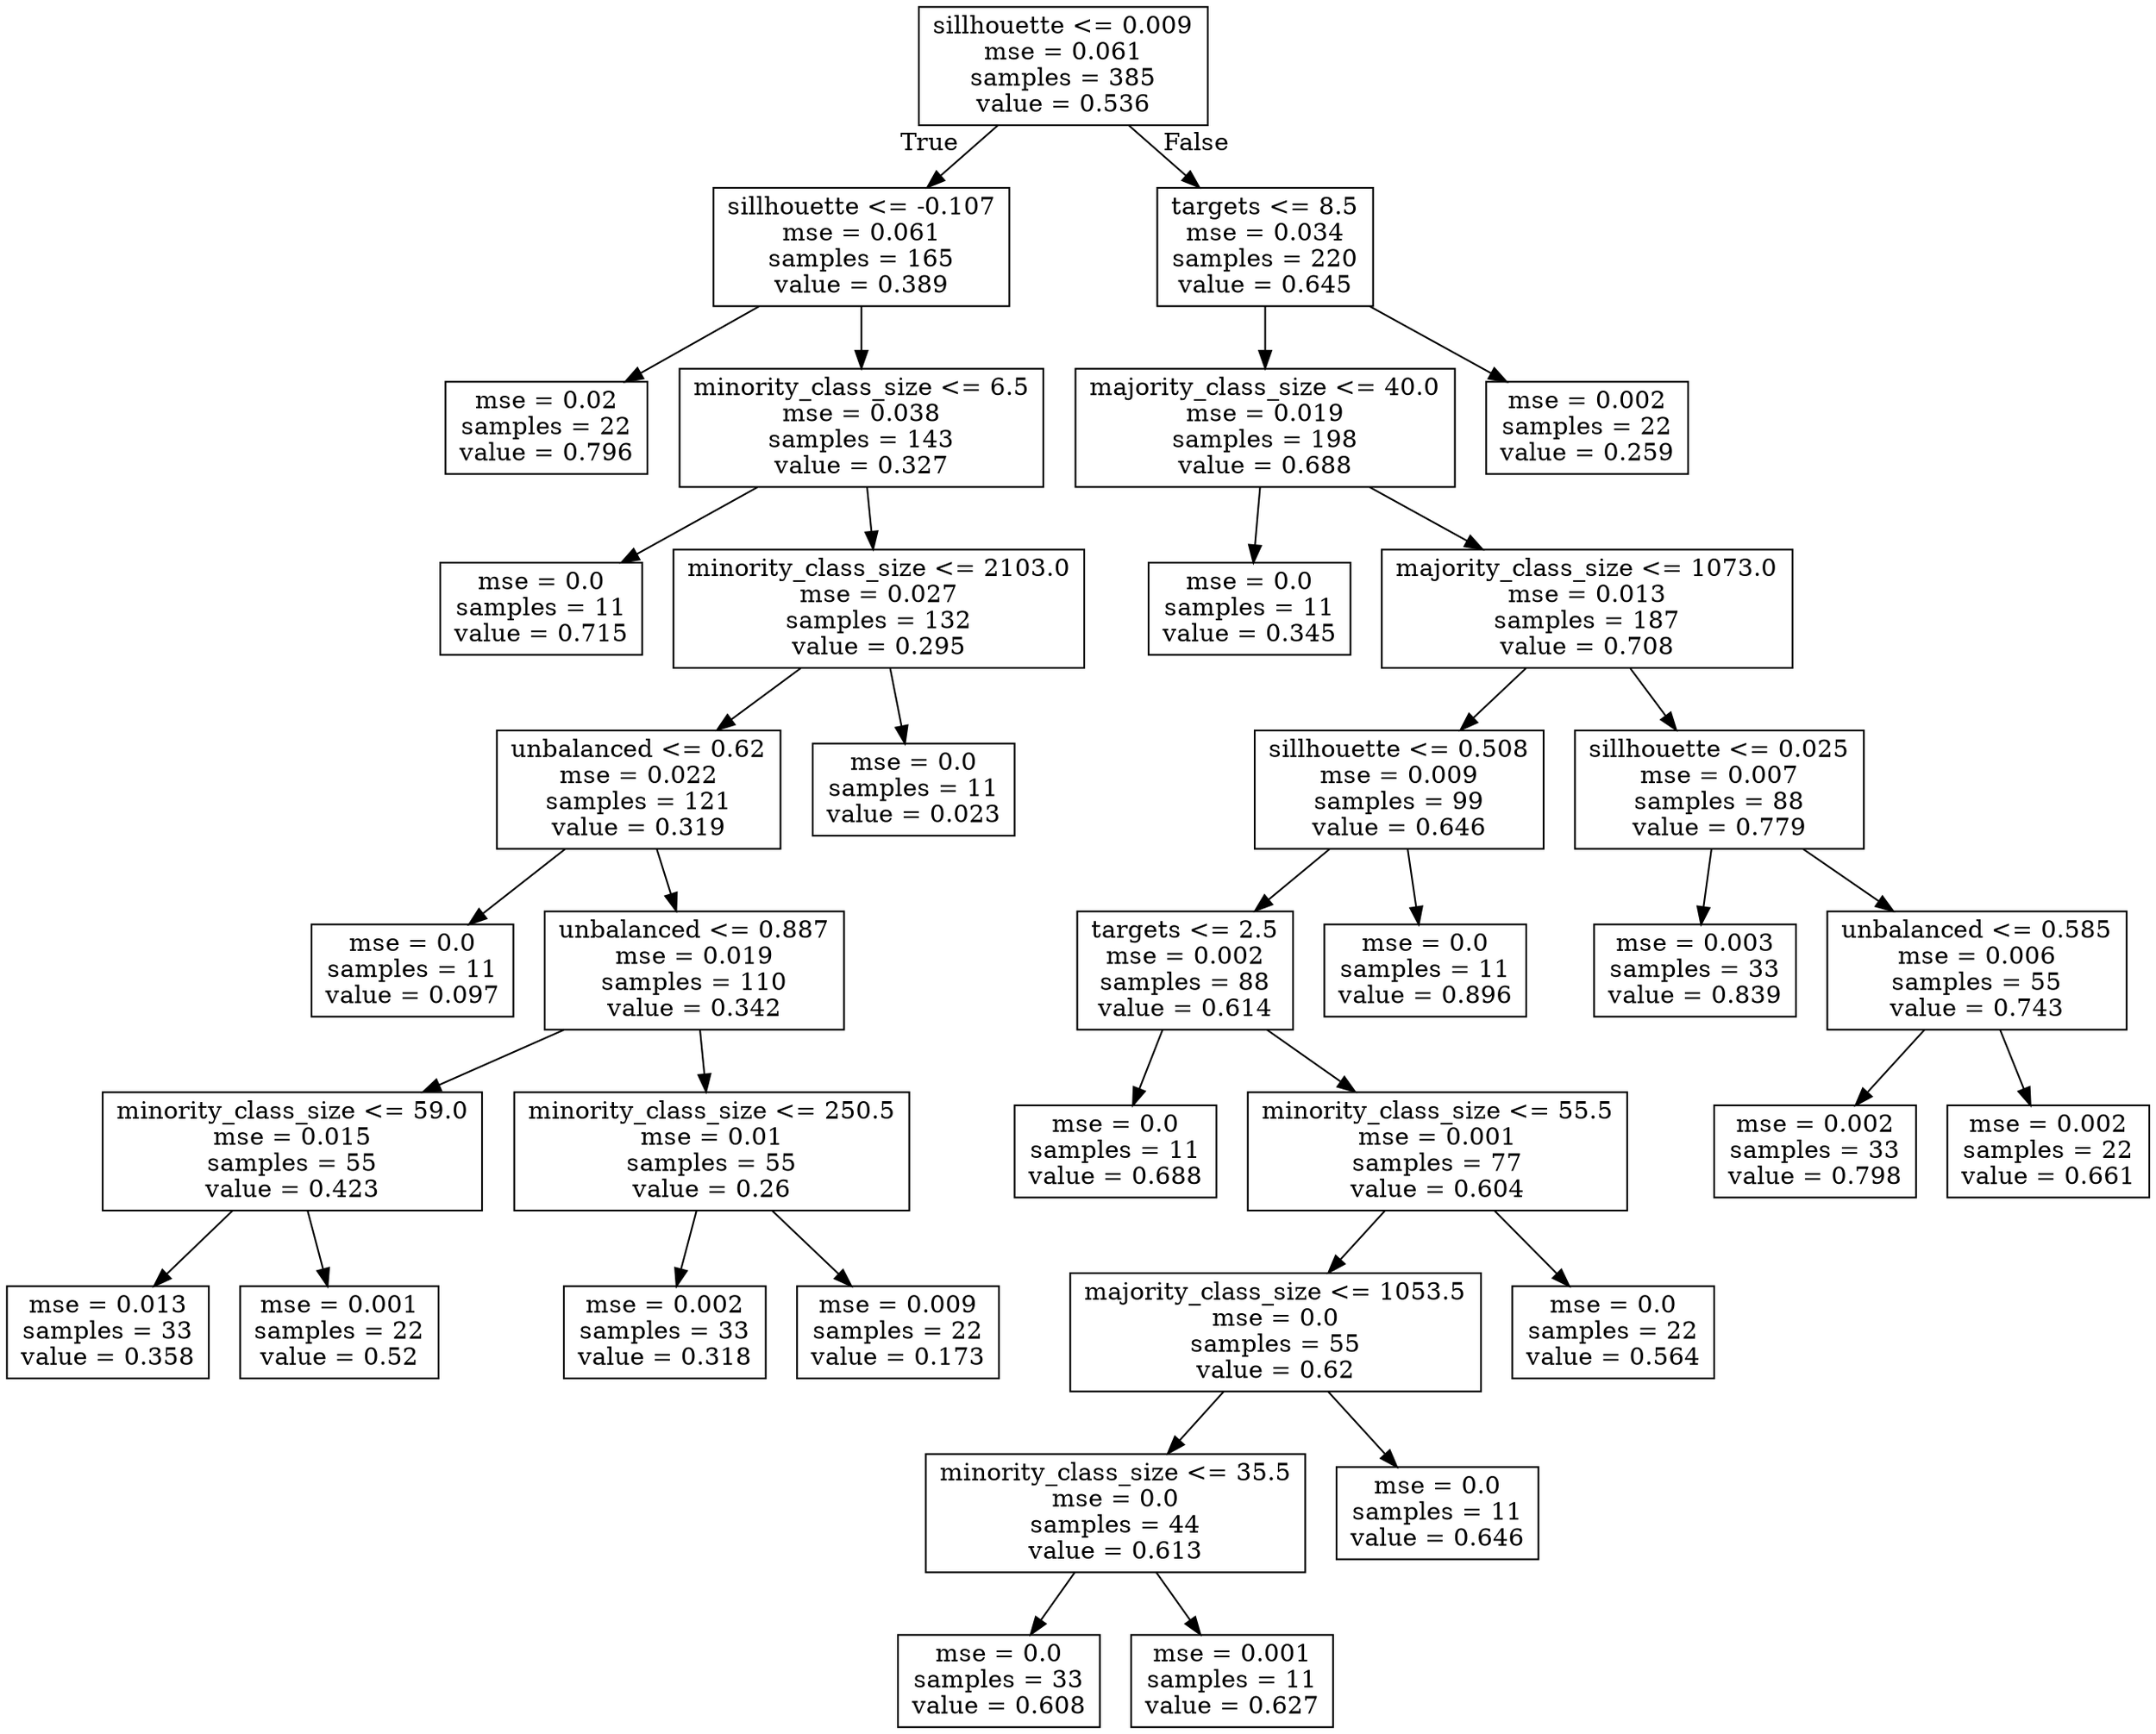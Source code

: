 digraph Tree {
node [shape=box] ;
0 [label="sillhouette <= 0.009\nmse = 0.061\nsamples = 385\nvalue = 0.536"] ;
1 [label="sillhouette <= -0.107\nmse = 0.061\nsamples = 165\nvalue = 0.389"] ;
0 -> 1 [labeldistance=2.5, labelangle=45, headlabel="True"] ;
2 [label="mse = 0.02\nsamples = 22\nvalue = 0.796"] ;
1 -> 2 ;
3 [label="minority_class_size <= 6.5\nmse = 0.038\nsamples = 143\nvalue = 0.327"] ;
1 -> 3 ;
4 [label="mse = 0.0\nsamples = 11\nvalue = 0.715"] ;
3 -> 4 ;
5 [label="minority_class_size <= 2103.0\nmse = 0.027\nsamples = 132\nvalue = 0.295"] ;
3 -> 5 ;
6 [label="unbalanced <= 0.62\nmse = 0.022\nsamples = 121\nvalue = 0.319"] ;
5 -> 6 ;
7 [label="mse = 0.0\nsamples = 11\nvalue = 0.097"] ;
6 -> 7 ;
8 [label="unbalanced <= 0.887\nmse = 0.019\nsamples = 110\nvalue = 0.342"] ;
6 -> 8 ;
9 [label="minority_class_size <= 59.0\nmse = 0.015\nsamples = 55\nvalue = 0.423"] ;
8 -> 9 ;
10 [label="mse = 0.013\nsamples = 33\nvalue = 0.358"] ;
9 -> 10 ;
11 [label="mse = 0.001\nsamples = 22\nvalue = 0.52"] ;
9 -> 11 ;
12 [label="minority_class_size <= 250.5\nmse = 0.01\nsamples = 55\nvalue = 0.26"] ;
8 -> 12 ;
13 [label="mse = 0.002\nsamples = 33\nvalue = 0.318"] ;
12 -> 13 ;
14 [label="mse = 0.009\nsamples = 22\nvalue = 0.173"] ;
12 -> 14 ;
15 [label="mse = 0.0\nsamples = 11\nvalue = 0.023"] ;
5 -> 15 ;
16 [label="targets <= 8.5\nmse = 0.034\nsamples = 220\nvalue = 0.645"] ;
0 -> 16 [labeldistance=2.5, labelangle=-45, headlabel="False"] ;
17 [label="majority_class_size <= 40.0\nmse = 0.019\nsamples = 198\nvalue = 0.688"] ;
16 -> 17 ;
18 [label="mse = 0.0\nsamples = 11\nvalue = 0.345"] ;
17 -> 18 ;
19 [label="majority_class_size <= 1073.0\nmse = 0.013\nsamples = 187\nvalue = 0.708"] ;
17 -> 19 ;
20 [label="sillhouette <= 0.508\nmse = 0.009\nsamples = 99\nvalue = 0.646"] ;
19 -> 20 ;
21 [label="targets <= 2.5\nmse = 0.002\nsamples = 88\nvalue = 0.614"] ;
20 -> 21 ;
22 [label="mse = 0.0\nsamples = 11\nvalue = 0.688"] ;
21 -> 22 ;
23 [label="minority_class_size <= 55.5\nmse = 0.001\nsamples = 77\nvalue = 0.604"] ;
21 -> 23 ;
24 [label="majority_class_size <= 1053.5\nmse = 0.0\nsamples = 55\nvalue = 0.62"] ;
23 -> 24 ;
25 [label="minority_class_size <= 35.5\nmse = 0.0\nsamples = 44\nvalue = 0.613"] ;
24 -> 25 ;
26 [label="mse = 0.0\nsamples = 33\nvalue = 0.608"] ;
25 -> 26 ;
27 [label="mse = 0.001\nsamples = 11\nvalue = 0.627"] ;
25 -> 27 ;
28 [label="mse = 0.0\nsamples = 11\nvalue = 0.646"] ;
24 -> 28 ;
29 [label="mse = 0.0\nsamples = 22\nvalue = 0.564"] ;
23 -> 29 ;
30 [label="mse = 0.0\nsamples = 11\nvalue = 0.896"] ;
20 -> 30 ;
31 [label="sillhouette <= 0.025\nmse = 0.007\nsamples = 88\nvalue = 0.779"] ;
19 -> 31 ;
32 [label="mse = 0.003\nsamples = 33\nvalue = 0.839"] ;
31 -> 32 ;
33 [label="unbalanced <= 0.585\nmse = 0.006\nsamples = 55\nvalue = 0.743"] ;
31 -> 33 ;
34 [label="mse = 0.002\nsamples = 33\nvalue = 0.798"] ;
33 -> 34 ;
35 [label="mse = 0.002\nsamples = 22\nvalue = 0.661"] ;
33 -> 35 ;
36 [label="mse = 0.002\nsamples = 22\nvalue = 0.259"] ;
16 -> 36 ;
}
